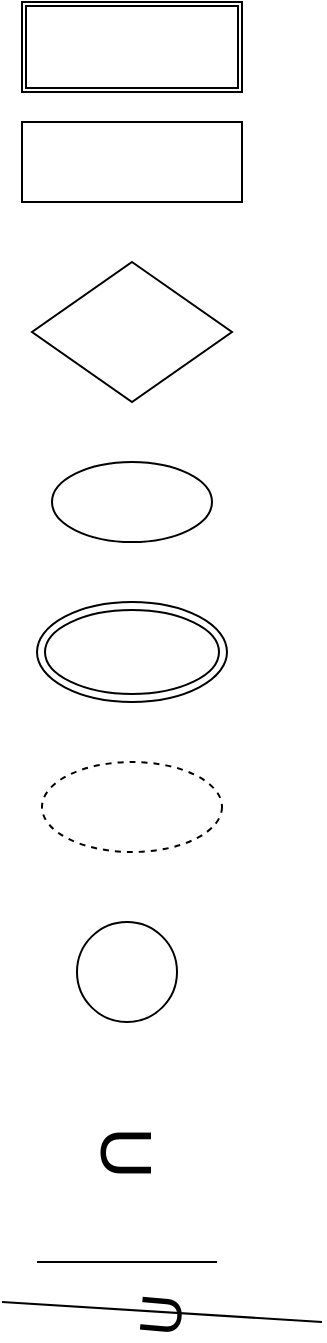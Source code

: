 <mxfile>
    <diagram id="228MdOwqDbwCWYwUvjpp" name="Page-1">
        <mxGraphModel dx="1216" dy="787" grid="1" gridSize="10" guides="1" tooltips="1" connect="1" arrows="1" fold="1" page="1" pageScale="1" pageWidth="850" pageHeight="1100" math="0" shadow="0">
            <root>
                <mxCell id="0"/>
                <mxCell id="1" parent="0"/>
                <mxCell id="2" value="" style="rounded=0;whiteSpace=wrap;html=1;" parent="1" vertex="1">
                    <mxGeometry x="30" y="80" width="110" height="40" as="geometry"/>
                </mxCell>
                <mxCell id="3" value="" style="rhombus;whiteSpace=wrap;html=1;" parent="1" vertex="1">
                    <mxGeometry x="35" y="150" width="100" height="70" as="geometry"/>
                </mxCell>
                <mxCell id="4" value="" style="ellipse;whiteSpace=wrap;html=1;rotation=0;" parent="1" vertex="1">
                    <mxGeometry x="45" y="250" width="80" height="40" as="geometry"/>
                </mxCell>
                <mxCell id="5" value="" style="ellipse;whiteSpace=wrap;html=1;aspect=fixed;" parent="1" vertex="1">
                    <mxGeometry x="57.5" y="480" width="50" height="50" as="geometry"/>
                </mxCell>
                <mxCell id="6" value="&lt;font style=&quot;font-size: 36px;&quot;&gt;U&lt;/font&gt;" style="text;html=1;strokeColor=none;fillColor=none;align=center;verticalAlign=middle;whiteSpace=wrap;rounded=0;direction=west;rotation=90;" parent="1" vertex="1">
                    <mxGeometry x="52.5" y="560" width="60" height="70" as="geometry"/>
                </mxCell>
                <mxCell id="7" value="" style="endArrow=none;html=1;exitX=0;exitY=0.5;exitDx=0;exitDy=0;entryX=1;entryY=0.5;entryDx=0;entryDy=0;" parent="1" edge="1">
                    <mxGeometry width="50" height="50" relative="1" as="geometry">
                        <mxPoint x="127.5" y="650" as="sourcePoint"/>
                        <mxPoint x="37.5" y="650" as="targetPoint"/>
                    </mxGeometry>
                </mxCell>
                <mxCell id="8" value="" style="ellipse;shape=doubleEllipse;whiteSpace=wrap;html=1;" parent="1" vertex="1">
                    <mxGeometry x="37.5" y="320" width="95" height="50" as="geometry"/>
                </mxCell>
                <mxCell id="9" value="" style="ellipse;whiteSpace=wrap;html=1;align=center;dashed=1;" parent="1" vertex="1">
                    <mxGeometry x="40" y="400" width="90" height="45" as="geometry"/>
                </mxCell>
                <mxCell id="10" value="" style="endArrow=none;html=1;" parent="1" edge="1">
                    <mxGeometry width="50" height="50" relative="1" as="geometry">
                        <mxPoint x="180" y="680" as="sourcePoint"/>
                        <mxPoint x="20" y="670" as="targetPoint"/>
                    </mxGeometry>
                </mxCell>
                <mxCell id="11" value="U" style="edgeLabel;html=1;align=center;verticalAlign=middle;resizable=0;points=[];fontSize=29;rotation=-85;labelBackgroundColor=none;" parent="10" vertex="1" connectable="0">
                    <mxGeometry x="0.101" y="3" relative="1" as="geometry">
                        <mxPoint x="8" as="offset"/>
                    </mxGeometry>
                </mxCell>
                <mxCell id="12" value="" style="shape=ext;double=1;rounded=0;whiteSpace=wrap;html=1;strokeColor=default;fontFamily=Helvetica;fontSize=12;fontColor=default;fillColor=default;" parent="1" vertex="1">
                    <mxGeometry x="30" y="20" width="110" height="45" as="geometry"/>
                </mxCell>
            </root>
        </mxGraphModel>
    </diagram>
</mxfile>